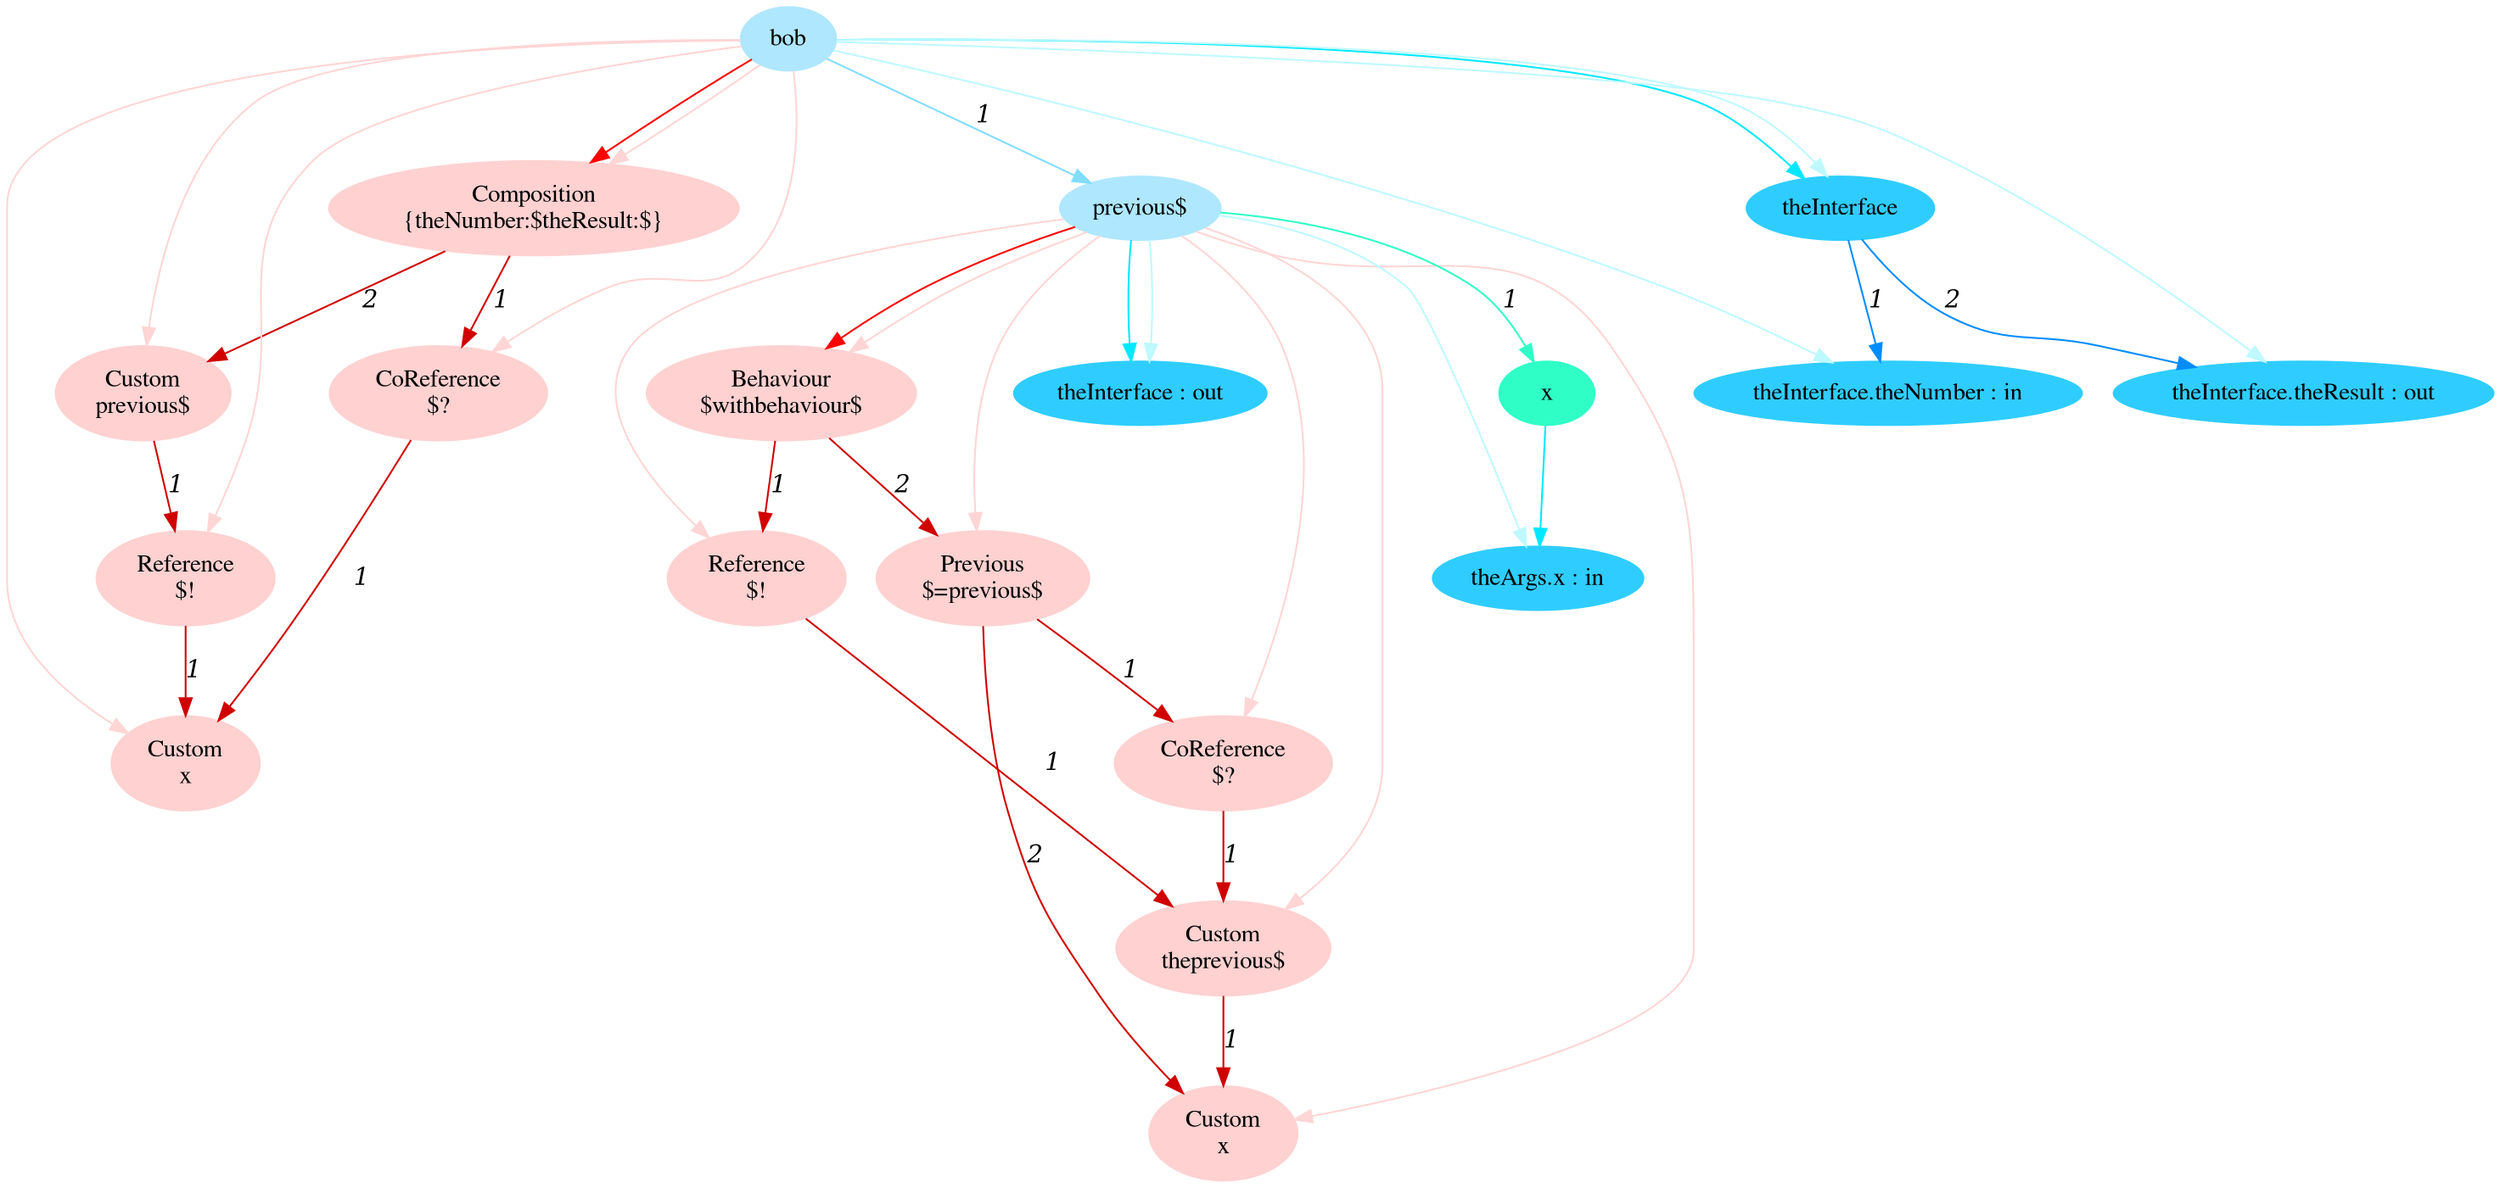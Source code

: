 digraph g{node_2828 [shape="ellipse", style="filled", color="#ffd1d1", fontname="Times", label="Custom
x" ]
node_2833 [shape="ellipse", style="filled", color="#ffd1d1", fontname="Times", label="Custom
theprevious$" ]
node_2838 [shape="ellipse", style="filled", color="#ffd1d1", fontname="Times", label="Reference
$!" ]
node_2842 [shape="ellipse", style="filled", color="#ffd1d1", fontname="Times", label="CoReference
$?" ]
node_2846 [shape="ellipse", style="filled", color="#ffd1d1", fontname="Times", label="Previous
$=previous$" ]
node_2851 [shape="ellipse", style="filled", color="#ffd1d1", fontname="Times", label="Behaviour
$withbehaviour$" ]
node_2856 [shape="ellipse", style="filled", color="#ffd1d1", fontname="Times", label="Custom
x" ]
node_2860 [shape="ellipse", style="filled", color="#ffd1d1", fontname="Times", label="CoReference
$?" ]
node_2864 [shape="ellipse", style="filled", color="#ffd1d1", fontname="Times", label="Reference
$!" ]
node_2868 [shape="ellipse", style="filled", color="#ffd1d1", fontname="Times", label="Custom
previous$" ]
node_2872 [shape="ellipse", style="filled", color="#ffd1d1", fontname="Times", label="Composition
{theNumber:$theResult:$}" ]
node_2763 [shape="ellipse", style="filled", color="#afe7ff", fontname="Times", label="bob" ]
node_2764 [shape="ellipse", style="filled", color="#afe7ff", fontname="Times", label="previous$" ]
node_2765 [shape="ellipse", style="filled", color="#2fffc7", fontname="Times", label="x" ]
node_2766 [shape="ellipse", style="filled", color="#2fcdff", fontname="Times", label="theArgs.x : in" ]
node_2770 [shape="ellipse", style="filled", color="#2fcdff", fontname="Times", label="theInterface : out" ]
node_2801 [shape="ellipse", style="filled", color="#2fcdff", fontname="Times", label="theInterface" ]
node_2802 [shape="ellipse", style="filled", color="#2fcdff", fontname="Times", label="theInterface.theNumber : in" ]
node_2804 [shape="ellipse", style="filled", color="#2fcdff", fontname="Times", label="theInterface.theResult : out" ]
node_2833 -> node_2828 [dir=forward, arrowHead=normal, fontname="Times-Italic", arrowsize=1, color="#d00000", label="1",  headlabel="", taillabel="" ]
node_2838 -> node_2833 [dir=forward, arrowHead=normal, fontname="Times-Italic", arrowsize=1, color="#d00000", label="1",  headlabel="", taillabel="" ]
node_2842 -> node_2833 [dir=forward, arrowHead=normal, fontname="Times-Italic", arrowsize=1, color="#d00000", label="1",  headlabel="", taillabel="" ]
node_2846 -> node_2828 [dir=forward, arrowHead=normal, fontname="Times-Italic", arrowsize=1, color="#d00000", label="2",  headlabel="", taillabel="" ]
node_2846 -> node_2842 [dir=forward, arrowHead=normal, fontname="Times-Italic", arrowsize=1, color="#d00000", label="1",  headlabel="", taillabel="" ]
node_2851 -> node_2838 [dir=forward, arrowHead=normal, fontname="Times-Italic", arrowsize=1, color="#d00000", label="1",  headlabel="", taillabel="" ]
node_2851 -> node_2846 [dir=forward, arrowHead=normal, fontname="Times-Italic", arrowsize=1, color="#d00000", label="2",  headlabel="", taillabel="" ]
node_2860 -> node_2856 [dir=forward, arrowHead=normal, fontname="Times-Italic", arrowsize=1, color="#d00000", label="1",  headlabel="", taillabel="" ]
node_2864 -> node_2856 [dir=forward, arrowHead=normal, fontname="Times-Italic", arrowsize=1, color="#d00000", label="1",  headlabel="", taillabel="" ]
node_2868 -> node_2864 [dir=forward, arrowHead=normal, fontname="Times-Italic", arrowsize=1, color="#d00000", label="1",  headlabel="", taillabel="" ]
node_2872 -> node_2860 [dir=forward, arrowHead=normal, fontname="Times-Italic", arrowsize=1, color="#d00000", label="1",  headlabel="", taillabel="" ]
node_2872 -> node_2868 [dir=forward, arrowHead=normal, fontname="Times-Italic", arrowsize=1, color="#d00000", label="2",  headlabel="", taillabel="" ]
node_2764 -> node_2851 [dir=forward, arrowHead=normal, fontname="Times-Italic", arrowsize=1, color="#ff0000", label="",  headlabel="", taillabel="" ]
node_2763 -> node_2872 [dir=forward, arrowHead=normal, fontname="Times-Italic", arrowsize=1, color="#ff0000", label="",  headlabel="", taillabel="" ]
node_2764 -> node_2828 [dir=forward, arrowHead=normal, fontname="Times-Italic", arrowsize=1, color="#ffd5d5", label="",  headlabel="", taillabel="" ]
node_2764 -> node_2833 [dir=forward, arrowHead=normal, fontname="Times-Italic", arrowsize=1, color="#ffd5d5", label="",  headlabel="", taillabel="" ]
node_2764 -> node_2838 [dir=forward, arrowHead=normal, fontname="Times-Italic", arrowsize=1, color="#ffd5d5", label="",  headlabel="", taillabel="" ]
node_2764 -> node_2842 [dir=forward, arrowHead=normal, fontname="Times-Italic", arrowsize=1, color="#ffd5d5", label="",  headlabel="", taillabel="" ]
node_2764 -> node_2846 [dir=forward, arrowHead=normal, fontname="Times-Italic", arrowsize=1, color="#ffd5d5", label="",  headlabel="", taillabel="" ]
node_2764 -> node_2851 [dir=forward, arrowHead=normal, fontname="Times-Italic", arrowsize=1, color="#ffd5d5", label="",  headlabel="", taillabel="" ]
node_2763 -> node_2856 [dir=forward, arrowHead=normal, fontname="Times-Italic", arrowsize=1, color="#ffd5d5", label="",  headlabel="", taillabel="" ]
node_2763 -> node_2860 [dir=forward, arrowHead=normal, fontname="Times-Italic", arrowsize=1, color="#ffd5d5", label="",  headlabel="", taillabel="" ]
node_2763 -> node_2864 [dir=forward, arrowHead=normal, fontname="Times-Italic", arrowsize=1, color="#ffd5d5", label="",  headlabel="", taillabel="" ]
node_2763 -> node_2868 [dir=forward, arrowHead=normal, fontname="Times-Italic", arrowsize=1, color="#ffd5d5", label="",  headlabel="", taillabel="" ]
node_2763 -> node_2872 [dir=forward, arrowHead=normal, fontname="Times-Italic", arrowsize=1, color="#ffd5d5", label="",  headlabel="", taillabel="" ]
node_2764 -> node_2765 [dir=forward, arrowHead=normal, fontname="Times-Italic", arrowsize=1, color="#2fffc7", label="1",  headlabel="", taillabel="" ]
node_2765 -> node_2766 [dir=forward, arrowHead=normal, fontname="Times-Italic", arrowsize=1, color="#00e8ff", label="",  headlabel="", taillabel="" ]
node_2764 -> node_2770 [dir=forward, arrowHead=normal, fontname="Times-Italic", arrowsize=1, color="#00e8ff", label="",  headlabel="", taillabel="" ]
node_2763 -> node_2801 [dir=forward, arrowHead=normal, fontname="Times-Italic", arrowsize=1, color="#00e8ff", label="",  headlabel="", taillabel="" ]
node_2764 -> node_2766 [dir=forward, arrowHead=normal, fontname="Times-Italic", arrowsize=1, color="#bef9ff", label="",  headlabel="", taillabel="" ]
node_2764 -> node_2770 [dir=forward, arrowHead=normal, fontname="Times-Italic", arrowsize=1, color="#bef9ff", label="",  headlabel="", taillabel="" ]
node_2763 -> node_2802 [dir=forward, arrowHead=normal, fontname="Times-Italic", arrowsize=1, color="#bef9ff", label="",  headlabel="", taillabel="" ]
node_2763 -> node_2804 [dir=forward, arrowHead=normal, fontname="Times-Italic", arrowsize=1, color="#bef9ff", label="",  headlabel="", taillabel="" ]
node_2763 -> node_2801 [dir=forward, arrowHead=normal, fontname="Times-Italic", arrowsize=1, color="#bef9ff", label="",  headlabel="", taillabel="" ]
node_2801 -> node_2802 [dir=forward, arrowHead=normal, fontname="Times-Italic", arrowsize=1, color="#008cff", label="1",  headlabel="", taillabel="" ]
node_2801 -> node_2804 [dir=forward, arrowHead=normal, fontname="Times-Italic", arrowsize=1, color="#008cff", label="2",  headlabel="", taillabel="" ]
node_2763 -> node_2764 [dir=forward, arrowHead=normal, fontname="Times-Italic", arrowsize=1, color="#81ddff", label="1",  headlabel="", taillabel="" ]
}